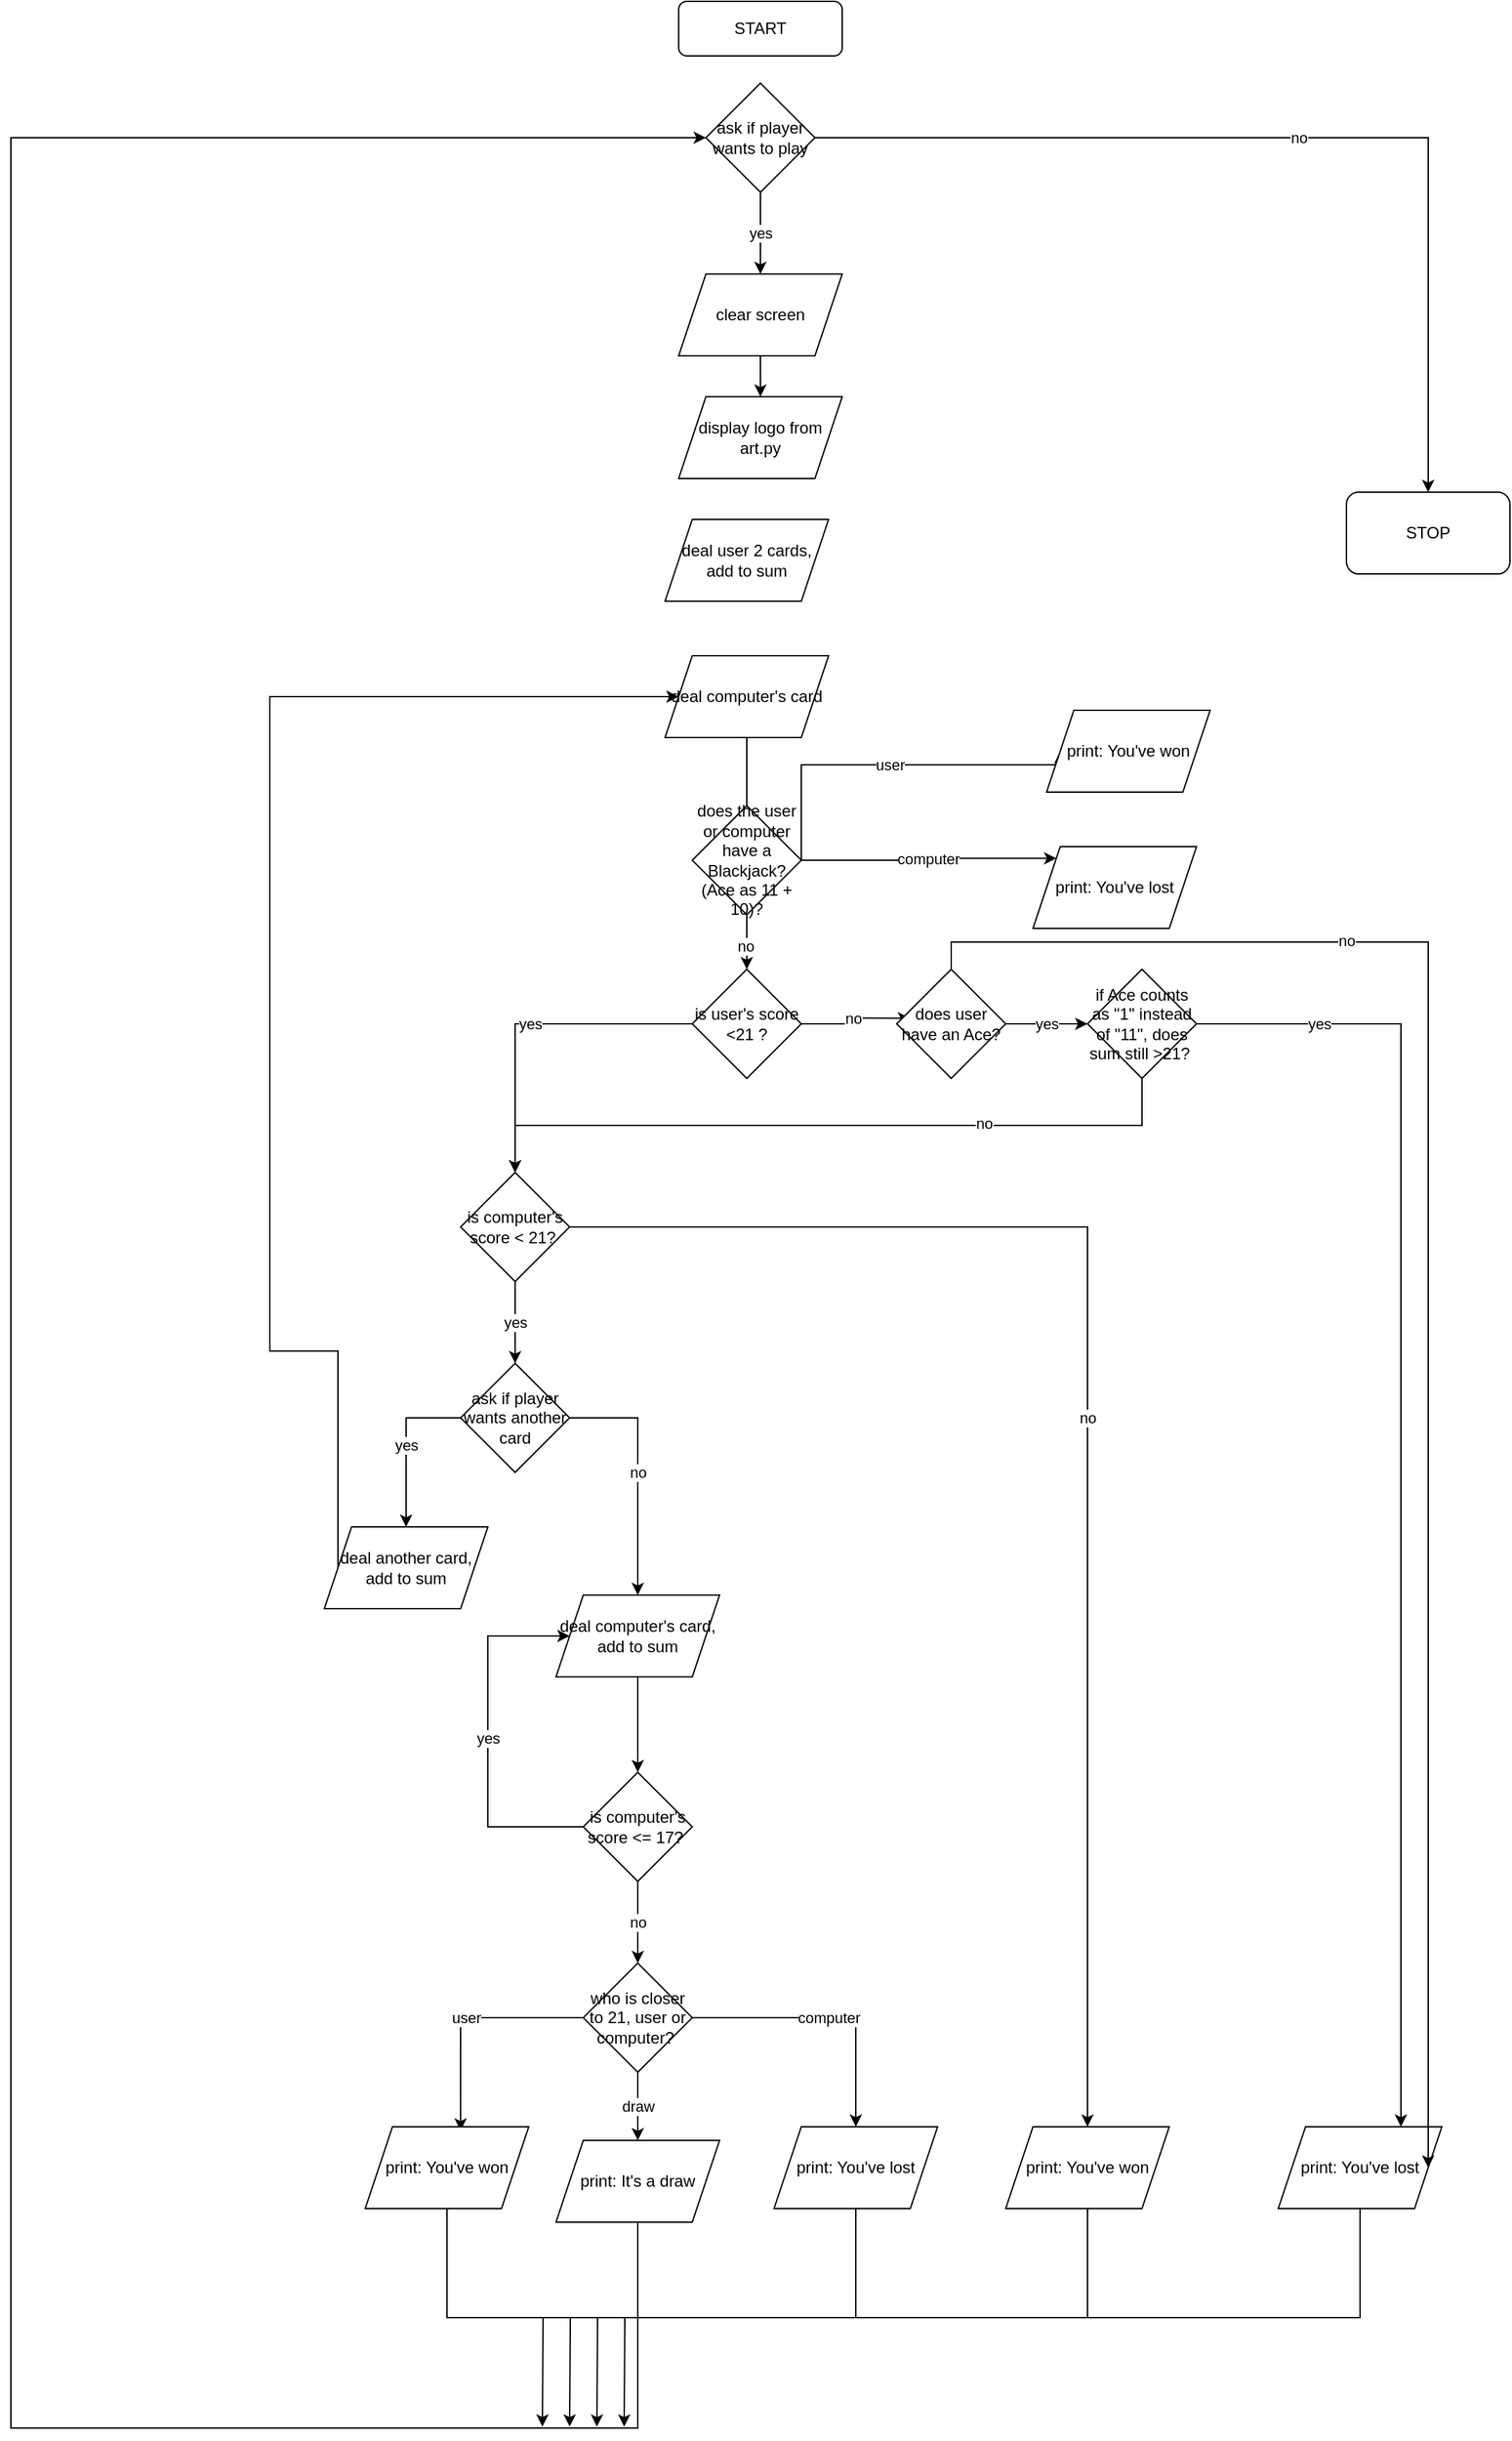 <mxfile version="20.2.7" type="github">
  <diagram id="C5RBs43oDa-KdzZeNtuy" name="Page-1">
    <mxGraphModel dx="3422" dy="1365" grid="1" gridSize="10" guides="1" tooltips="1" connect="1" arrows="1" fold="1" page="1" pageScale="1" pageWidth="827" pageHeight="1169" math="0" shadow="0">
      <root>
        <mxCell id="WIyWlLk6GJQsqaUBKTNV-0" />
        <mxCell id="WIyWlLk6GJQsqaUBKTNV-1" parent="WIyWlLk6GJQsqaUBKTNV-0" />
        <mxCell id="WIyWlLk6GJQsqaUBKTNV-3" value="START" style="rounded=1;whiteSpace=wrap;html=1;fontSize=12;glass=0;strokeWidth=1;shadow=0;" parent="WIyWlLk6GJQsqaUBKTNV-1" vertex="1">
          <mxGeometry x="160" y="20" width="120" height="40" as="geometry" />
        </mxCell>
        <mxCell id="Bh-nWVLwaKQK6NmqN_dG-0" value="display logo from art.py" style="shape=parallelogram;perimeter=parallelogramPerimeter;whiteSpace=wrap;html=1;fixedSize=1;" vertex="1" parent="WIyWlLk6GJQsqaUBKTNV-1">
          <mxGeometry x="160" y="310" width="120" height="60" as="geometry" />
        </mxCell>
        <mxCell id="Bh-nWVLwaKQK6NmqN_dG-5" value="no" style="edgeStyle=orthogonalEdgeStyle;rounded=0;orthogonalLoop=1;jettySize=auto;html=1;exitX=1;exitY=0.5;exitDx=0;exitDy=0;entryX=0.5;entryY=0;entryDx=0;entryDy=0;" edge="1" parent="WIyWlLk6GJQsqaUBKTNV-1" source="Bh-nWVLwaKQK6NmqN_dG-3" target="Bh-nWVLwaKQK6NmqN_dG-4">
          <mxGeometry relative="1" as="geometry" />
        </mxCell>
        <mxCell id="Bh-nWVLwaKQK6NmqN_dG-7" value="yes" style="edgeStyle=orthogonalEdgeStyle;rounded=0;orthogonalLoop=1;jettySize=auto;html=1;exitX=0.5;exitY=1;exitDx=0;exitDy=0;entryX=0.5;entryY=0;entryDx=0;entryDy=0;" edge="1" parent="WIyWlLk6GJQsqaUBKTNV-1" source="Bh-nWVLwaKQK6NmqN_dG-3" target="Bh-nWVLwaKQK6NmqN_dG-53">
          <mxGeometry relative="1" as="geometry">
            <mxPoint x="220" y="210" as="targetPoint" />
          </mxGeometry>
        </mxCell>
        <mxCell id="Bh-nWVLwaKQK6NmqN_dG-3" value="ask if player wants to play" style="rhombus;whiteSpace=wrap;html=1;" vertex="1" parent="WIyWlLk6GJQsqaUBKTNV-1">
          <mxGeometry x="180" y="80" width="80" height="80" as="geometry" />
        </mxCell>
        <mxCell id="Bh-nWVLwaKQK6NmqN_dG-4" value="STOP" style="rounded=1;whiteSpace=wrap;html=1;" vertex="1" parent="WIyWlLk6GJQsqaUBKTNV-1">
          <mxGeometry x="650" y="380" width="120" height="60" as="geometry" />
        </mxCell>
        <mxCell id="Bh-nWVLwaKQK6NmqN_dG-8" value="deal user 2 cards, add to sum" style="shape=parallelogram;perimeter=parallelogramPerimeter;whiteSpace=wrap;html=1;fixedSize=1;" vertex="1" parent="WIyWlLk6GJQsqaUBKTNV-1">
          <mxGeometry x="150" y="400" width="120" height="60" as="geometry" />
        </mxCell>
        <mxCell id="Bh-nWVLwaKQK6NmqN_dG-60" style="edgeStyle=orthogonalEdgeStyle;rounded=0;orthogonalLoop=1;jettySize=auto;html=1;exitX=0.5;exitY=1;exitDx=0;exitDy=0;entryX=0.5;entryY=0;entryDx=0;entryDy=0;startArrow=none;" edge="1" parent="WIyWlLk6GJQsqaUBKTNV-1" source="Bh-nWVLwaKQK6NmqN_dG-65" target="Bh-nWVLwaKQK6NmqN_dG-14">
          <mxGeometry relative="1" as="geometry" />
        </mxCell>
        <mxCell id="Bh-nWVLwaKQK6NmqN_dG-73" value="no" style="edgeLabel;html=1;align=center;verticalAlign=middle;resizable=0;points=[];" vertex="1" connectable="0" parent="Bh-nWVLwaKQK6NmqN_dG-60">
          <mxGeometry x="0.136" y="-1" relative="1" as="geometry">
            <mxPoint as="offset" />
          </mxGeometry>
        </mxCell>
        <mxCell id="Bh-nWVLwaKQK6NmqN_dG-9" value="deal computer&#39;s card" style="shape=parallelogram;perimeter=parallelogramPerimeter;whiteSpace=wrap;html=1;fixedSize=1;" vertex="1" parent="WIyWlLk6GJQsqaUBKTNV-1">
          <mxGeometry x="150" y="500" width="120" height="60" as="geometry" />
        </mxCell>
        <mxCell id="Bh-nWVLwaKQK6NmqN_dG-19" value="yes" style="edgeStyle=orthogonalEdgeStyle;rounded=0;orthogonalLoop=1;jettySize=auto;html=1;exitX=0;exitY=0.5;exitDx=0;exitDy=0;entryX=0.5;entryY=0;entryDx=0;entryDy=0;" edge="1" parent="WIyWlLk6GJQsqaUBKTNV-1" source="Bh-nWVLwaKQK6NmqN_dG-10" target="Bh-nWVLwaKQK6NmqN_dG-11">
          <mxGeometry relative="1" as="geometry" />
        </mxCell>
        <mxCell id="Bh-nWVLwaKQK6NmqN_dG-38" value="no" style="edgeStyle=orthogonalEdgeStyle;rounded=0;orthogonalLoop=1;jettySize=auto;html=1;exitX=1;exitY=0.5;exitDx=0;exitDy=0;entryX=0.5;entryY=0;entryDx=0;entryDy=0;" edge="1" parent="WIyWlLk6GJQsqaUBKTNV-1" source="Bh-nWVLwaKQK6NmqN_dG-10" target="Bh-nWVLwaKQK6NmqN_dG-37">
          <mxGeometry relative="1" as="geometry" />
        </mxCell>
        <mxCell id="Bh-nWVLwaKQK6NmqN_dG-10" value="ask if player wants another card" style="rhombus;whiteSpace=wrap;html=1;" vertex="1" parent="WIyWlLk6GJQsqaUBKTNV-1">
          <mxGeometry y="1019" width="80" height="80" as="geometry" />
        </mxCell>
        <mxCell id="Bh-nWVLwaKQK6NmqN_dG-32" style="edgeStyle=orthogonalEdgeStyle;rounded=0;orthogonalLoop=1;jettySize=auto;html=1;exitX=0;exitY=0.5;exitDx=0;exitDy=0;entryX=0;entryY=0.5;entryDx=0;entryDy=0;" edge="1" parent="WIyWlLk6GJQsqaUBKTNV-1" source="Bh-nWVLwaKQK6NmqN_dG-11" target="Bh-nWVLwaKQK6NmqN_dG-9">
          <mxGeometry relative="1" as="geometry">
            <mxPoint x="-130" y="580" as="targetPoint" />
            <Array as="points">
              <mxPoint x="-140" y="1010" />
              <mxPoint x="-140" y="530" />
            </Array>
          </mxGeometry>
        </mxCell>
        <mxCell id="Bh-nWVLwaKQK6NmqN_dG-11" value="deal another card, add to sum" style="shape=parallelogram;perimeter=parallelogramPerimeter;whiteSpace=wrap;html=1;fixedSize=1;" vertex="1" parent="WIyWlLk6GJQsqaUBKTNV-1">
          <mxGeometry x="-100" y="1139" width="120" height="60" as="geometry" />
        </mxCell>
        <mxCell id="Bh-nWVLwaKQK6NmqN_dG-15" value="yes" style="edgeStyle=orthogonalEdgeStyle;rounded=0;orthogonalLoop=1;jettySize=auto;html=1;exitX=0;exitY=0.5;exitDx=0;exitDy=0;entryX=0.5;entryY=0;entryDx=0;entryDy=0;" edge="1" parent="WIyWlLk6GJQsqaUBKTNV-1" source="Bh-nWVLwaKQK6NmqN_dG-14" target="Bh-nWVLwaKQK6NmqN_dG-26">
          <mxGeometry relative="1" as="geometry" />
        </mxCell>
        <mxCell id="Bh-nWVLwaKQK6NmqN_dG-78" value="no" style="edgeStyle=orthogonalEdgeStyle;rounded=0;orthogonalLoop=1;jettySize=auto;html=1;exitX=1;exitY=0.5;exitDx=0;exitDy=0;entryX=0.123;entryY=0.448;entryDx=0;entryDy=0;entryPerimeter=0;" edge="1" parent="WIyWlLk6GJQsqaUBKTNV-1" source="Bh-nWVLwaKQK6NmqN_dG-14" target="Bh-nWVLwaKQK6NmqN_dG-77">
          <mxGeometry relative="1" as="geometry" />
        </mxCell>
        <mxCell id="Bh-nWVLwaKQK6NmqN_dG-14" value="is user&#39;s score &amp;lt;21 ?" style="rhombus;whiteSpace=wrap;html=1;" vertex="1" parent="WIyWlLk6GJQsqaUBKTNV-1">
          <mxGeometry x="170" y="730" width="80" height="80" as="geometry" />
        </mxCell>
        <mxCell id="Bh-nWVLwaKQK6NmqN_dG-64" style="edgeStyle=orthogonalEdgeStyle;rounded=0;orthogonalLoop=1;jettySize=auto;html=1;exitX=0.5;exitY=1;exitDx=0;exitDy=0;" edge="1" parent="WIyWlLk6GJQsqaUBKTNV-1" source="Bh-nWVLwaKQK6NmqN_dG-17">
          <mxGeometry relative="1" as="geometry">
            <mxPoint x="60" y="1799" as="targetPoint" />
          </mxGeometry>
        </mxCell>
        <mxCell id="Bh-nWVLwaKQK6NmqN_dG-17" value="print: You&#39;ve lost" style="shape=parallelogram;perimeter=parallelogramPerimeter;whiteSpace=wrap;html=1;fixedSize=1;" vertex="1" parent="WIyWlLk6GJQsqaUBKTNV-1">
          <mxGeometry x="600" y="1579" width="120" height="60" as="geometry" />
        </mxCell>
        <mxCell id="Bh-nWVLwaKQK6NmqN_dG-27" value="yes" style="edgeStyle=orthogonalEdgeStyle;rounded=0;orthogonalLoop=1;jettySize=auto;html=1;exitX=0.5;exitY=1;exitDx=0;exitDy=0;entryX=0.5;entryY=0;entryDx=0;entryDy=0;" edge="1" parent="WIyWlLk6GJQsqaUBKTNV-1" source="Bh-nWVLwaKQK6NmqN_dG-26" target="Bh-nWVLwaKQK6NmqN_dG-10">
          <mxGeometry relative="1" as="geometry" />
        </mxCell>
        <mxCell id="Bh-nWVLwaKQK6NmqN_dG-29" value="no" style="edgeStyle=orthogonalEdgeStyle;rounded=0;orthogonalLoop=1;jettySize=auto;html=1;exitX=1;exitY=0.5;exitDx=0;exitDy=0;" edge="1" parent="WIyWlLk6GJQsqaUBKTNV-1" source="Bh-nWVLwaKQK6NmqN_dG-26" target="Bh-nWVLwaKQK6NmqN_dG-28">
          <mxGeometry relative="1" as="geometry" />
        </mxCell>
        <mxCell id="Bh-nWVLwaKQK6NmqN_dG-26" value="is computer&#39;s score &amp;lt; 21?&amp;nbsp;" style="rhombus;whiteSpace=wrap;html=1;" vertex="1" parent="WIyWlLk6GJQsqaUBKTNV-1">
          <mxGeometry y="879" width="80" height="80" as="geometry" />
        </mxCell>
        <mxCell id="Bh-nWVLwaKQK6NmqN_dG-63" style="edgeStyle=orthogonalEdgeStyle;rounded=0;orthogonalLoop=1;jettySize=auto;html=1;exitX=0.5;exitY=1;exitDx=0;exitDy=0;" edge="1" parent="WIyWlLk6GJQsqaUBKTNV-1" source="Bh-nWVLwaKQK6NmqN_dG-28">
          <mxGeometry relative="1" as="geometry">
            <mxPoint x="80" y="1799" as="targetPoint" />
          </mxGeometry>
        </mxCell>
        <mxCell id="Bh-nWVLwaKQK6NmqN_dG-28" value="print: You&#39;ve won" style="shape=parallelogram;perimeter=parallelogramPerimeter;whiteSpace=wrap;html=1;fixedSize=1;" vertex="1" parent="WIyWlLk6GJQsqaUBKTNV-1">
          <mxGeometry x="400" y="1579" width="120" height="60" as="geometry" />
        </mxCell>
        <mxCell id="Bh-nWVLwaKQK6NmqN_dG-41" style="edgeStyle=orthogonalEdgeStyle;rounded=0;orthogonalLoop=1;jettySize=auto;html=1;exitX=0.5;exitY=1;exitDx=0;exitDy=0;entryX=0.5;entryY=0;entryDx=0;entryDy=0;" edge="1" parent="WIyWlLk6GJQsqaUBKTNV-1" source="Bh-nWVLwaKQK6NmqN_dG-37" target="Bh-nWVLwaKQK6NmqN_dG-39">
          <mxGeometry relative="1" as="geometry" />
        </mxCell>
        <mxCell id="Bh-nWVLwaKQK6NmqN_dG-37" value="deal computer&#39;s card, add to sum" style="shape=parallelogram;perimeter=parallelogramPerimeter;whiteSpace=wrap;html=1;fixedSize=1;" vertex="1" parent="WIyWlLk6GJQsqaUBKTNV-1">
          <mxGeometry x="70" y="1189" width="120" height="60" as="geometry" />
        </mxCell>
        <mxCell id="Bh-nWVLwaKQK6NmqN_dG-42" value="yes" style="edgeStyle=orthogonalEdgeStyle;rounded=0;orthogonalLoop=1;jettySize=auto;html=1;exitX=0;exitY=0.5;exitDx=0;exitDy=0;entryX=0;entryY=0.5;entryDx=0;entryDy=0;" edge="1" parent="WIyWlLk6GJQsqaUBKTNV-1" source="Bh-nWVLwaKQK6NmqN_dG-39" target="Bh-nWVLwaKQK6NmqN_dG-37">
          <mxGeometry relative="1" as="geometry">
            <Array as="points">
              <mxPoint x="20" y="1359" />
              <mxPoint x="20" y="1219" />
            </Array>
          </mxGeometry>
        </mxCell>
        <mxCell id="Bh-nWVLwaKQK6NmqN_dG-45" value="no" style="edgeStyle=orthogonalEdgeStyle;rounded=0;orthogonalLoop=1;jettySize=auto;html=1;exitX=0.5;exitY=1;exitDx=0;exitDy=0;entryX=0.5;entryY=0;entryDx=0;entryDy=0;" edge="1" parent="WIyWlLk6GJQsqaUBKTNV-1" source="Bh-nWVLwaKQK6NmqN_dG-39" target="Bh-nWVLwaKQK6NmqN_dG-46">
          <mxGeometry relative="1" as="geometry">
            <mxPoint x="130" y="1489" as="targetPoint" />
          </mxGeometry>
        </mxCell>
        <mxCell id="Bh-nWVLwaKQK6NmqN_dG-39" value="is computer&#39;s score &amp;lt;= 17?&amp;nbsp;" style="rhombus;whiteSpace=wrap;html=1;" vertex="1" parent="WIyWlLk6GJQsqaUBKTNV-1">
          <mxGeometry x="90" y="1319" width="80" height="80" as="geometry" />
        </mxCell>
        <mxCell id="Bh-nWVLwaKQK6NmqN_dG-50" value="user" style="edgeStyle=orthogonalEdgeStyle;rounded=0;orthogonalLoop=1;jettySize=auto;html=1;exitX=0;exitY=0.5;exitDx=0;exitDy=0;entryX=0.583;entryY=0.047;entryDx=0;entryDy=0;entryPerimeter=0;" edge="1" parent="WIyWlLk6GJQsqaUBKTNV-1" source="Bh-nWVLwaKQK6NmqN_dG-46" target="Bh-nWVLwaKQK6NmqN_dG-47">
          <mxGeometry relative="1" as="geometry" />
        </mxCell>
        <mxCell id="Bh-nWVLwaKQK6NmqN_dG-51" value="draw" style="edgeStyle=orthogonalEdgeStyle;rounded=0;orthogonalLoop=1;jettySize=auto;html=1;exitX=0.5;exitY=1;exitDx=0;exitDy=0;entryX=0.5;entryY=0;entryDx=0;entryDy=0;" edge="1" parent="WIyWlLk6GJQsqaUBKTNV-1" source="Bh-nWVLwaKQK6NmqN_dG-46" target="Bh-nWVLwaKQK6NmqN_dG-49">
          <mxGeometry relative="1" as="geometry" />
        </mxCell>
        <mxCell id="Bh-nWVLwaKQK6NmqN_dG-52" value="computer" style="edgeStyle=orthogonalEdgeStyle;rounded=0;orthogonalLoop=1;jettySize=auto;html=1;exitX=1;exitY=0.5;exitDx=0;exitDy=0;entryX=0.5;entryY=0;entryDx=0;entryDy=0;" edge="1" parent="WIyWlLk6GJQsqaUBKTNV-1" source="Bh-nWVLwaKQK6NmqN_dG-46" target="Bh-nWVLwaKQK6NmqN_dG-48">
          <mxGeometry relative="1" as="geometry" />
        </mxCell>
        <mxCell id="Bh-nWVLwaKQK6NmqN_dG-46" value="who is closer to 21, user or computer?&amp;nbsp;" style="rhombus;whiteSpace=wrap;html=1;" vertex="1" parent="WIyWlLk6GJQsqaUBKTNV-1">
          <mxGeometry x="90" y="1459" width="80" height="80" as="geometry" />
        </mxCell>
        <mxCell id="Bh-nWVLwaKQK6NmqN_dG-58" style="edgeStyle=orthogonalEdgeStyle;rounded=0;orthogonalLoop=1;jettySize=auto;html=1;exitX=0.5;exitY=1;exitDx=0;exitDy=0;" edge="1" parent="WIyWlLk6GJQsqaUBKTNV-1" source="Bh-nWVLwaKQK6NmqN_dG-47">
          <mxGeometry relative="1" as="geometry">
            <mxPoint x="120" y="1799" as="targetPoint" />
          </mxGeometry>
        </mxCell>
        <mxCell id="Bh-nWVLwaKQK6NmqN_dG-47" value="print: You&#39;ve won" style="shape=parallelogram;perimeter=parallelogramPerimeter;whiteSpace=wrap;html=1;fixedSize=1;" vertex="1" parent="WIyWlLk6GJQsqaUBKTNV-1">
          <mxGeometry x="-70" y="1579" width="120" height="60" as="geometry" />
        </mxCell>
        <mxCell id="Bh-nWVLwaKQK6NmqN_dG-59" style="edgeStyle=orthogonalEdgeStyle;rounded=0;orthogonalLoop=1;jettySize=auto;html=1;exitX=0.5;exitY=1;exitDx=0;exitDy=0;" edge="1" parent="WIyWlLk6GJQsqaUBKTNV-1" source="Bh-nWVLwaKQK6NmqN_dG-48">
          <mxGeometry relative="1" as="geometry">
            <mxPoint x="100" y="1799" as="targetPoint" />
          </mxGeometry>
        </mxCell>
        <mxCell id="Bh-nWVLwaKQK6NmqN_dG-48" value="print: You&#39;ve lost" style="shape=parallelogram;perimeter=parallelogramPerimeter;whiteSpace=wrap;html=1;fixedSize=1;" vertex="1" parent="WIyWlLk6GJQsqaUBKTNV-1">
          <mxGeometry x="230" y="1579" width="120" height="60" as="geometry" />
        </mxCell>
        <mxCell id="Bh-nWVLwaKQK6NmqN_dG-56" style="edgeStyle=orthogonalEdgeStyle;rounded=0;orthogonalLoop=1;jettySize=auto;html=1;exitX=0.5;exitY=1;exitDx=0;exitDy=0;entryX=0;entryY=0.5;entryDx=0;entryDy=0;" edge="1" parent="WIyWlLk6GJQsqaUBKTNV-1" source="Bh-nWVLwaKQK6NmqN_dG-49" target="Bh-nWVLwaKQK6NmqN_dG-3">
          <mxGeometry relative="1" as="geometry">
            <mxPoint x="-290" y="1310" as="targetPoint" />
            <Array as="points">
              <mxPoint x="130" y="1800" />
              <mxPoint x="-330" y="1800" />
              <mxPoint x="-330" y="120" />
            </Array>
          </mxGeometry>
        </mxCell>
        <mxCell id="Bh-nWVLwaKQK6NmqN_dG-49" value="print: It&#39;s a draw" style="shape=parallelogram;perimeter=parallelogramPerimeter;whiteSpace=wrap;html=1;fixedSize=1;" vertex="1" parent="WIyWlLk6GJQsqaUBKTNV-1">
          <mxGeometry x="70" y="1589" width="120" height="60" as="geometry" />
        </mxCell>
        <mxCell id="Bh-nWVLwaKQK6NmqN_dG-54" style="edgeStyle=orthogonalEdgeStyle;rounded=0;orthogonalLoop=1;jettySize=auto;html=1;exitX=0.5;exitY=1;exitDx=0;exitDy=0;entryX=0.5;entryY=0;entryDx=0;entryDy=0;" edge="1" parent="WIyWlLk6GJQsqaUBKTNV-1" source="Bh-nWVLwaKQK6NmqN_dG-53" target="Bh-nWVLwaKQK6NmqN_dG-0">
          <mxGeometry relative="1" as="geometry" />
        </mxCell>
        <mxCell id="Bh-nWVLwaKQK6NmqN_dG-53" value="clear screen" style="shape=parallelogram;perimeter=parallelogramPerimeter;whiteSpace=wrap;html=1;fixedSize=1;" vertex="1" parent="WIyWlLk6GJQsqaUBKTNV-1">
          <mxGeometry x="160" y="220" width="120" height="60" as="geometry" />
        </mxCell>
        <mxCell id="Bh-nWVLwaKQK6NmqN_dG-71" value="user" style="edgeStyle=orthogonalEdgeStyle;rounded=0;orthogonalLoop=1;jettySize=auto;html=1;exitX=1;exitY=0.5;exitDx=0;exitDy=0;entryX=0;entryY=0.5;entryDx=0;entryDy=0;" edge="1" parent="WIyWlLk6GJQsqaUBKTNV-1" source="Bh-nWVLwaKQK6NmqN_dG-65" target="Bh-nWVLwaKQK6NmqN_dG-70">
          <mxGeometry relative="1" as="geometry">
            <mxPoint x="320" y="649.667" as="targetPoint" />
            <Array as="points">
              <mxPoint x="250" y="580" />
              <mxPoint x="440" y="580" />
            </Array>
          </mxGeometry>
        </mxCell>
        <mxCell id="Bh-nWVLwaKQK6NmqN_dG-75" value="computer" style="edgeStyle=orthogonalEdgeStyle;rounded=0;orthogonalLoop=1;jettySize=auto;html=1;exitX=1;exitY=0.5;exitDx=0;exitDy=0;entryX=0;entryY=0;entryDx=0;entryDy=0;" edge="1" parent="WIyWlLk6GJQsqaUBKTNV-1" source="Bh-nWVLwaKQK6NmqN_dG-65" target="Bh-nWVLwaKQK6NmqN_dG-74">
          <mxGeometry relative="1" as="geometry" />
        </mxCell>
        <mxCell id="Bh-nWVLwaKQK6NmqN_dG-65" value="does the user or computer have a Blackjack? (Ace as 11 + 10)?" style="rhombus;whiteSpace=wrap;html=1;" vertex="1" parent="WIyWlLk6GJQsqaUBKTNV-1">
          <mxGeometry x="170" y="610" width="80" height="80" as="geometry" />
        </mxCell>
        <mxCell id="Bh-nWVLwaKQK6NmqN_dG-66" value="" style="edgeStyle=orthogonalEdgeStyle;rounded=0;orthogonalLoop=1;jettySize=auto;html=1;exitX=0.5;exitY=1;exitDx=0;exitDy=0;entryX=0.5;entryY=0;entryDx=0;entryDy=0;endArrow=none;" edge="1" parent="WIyWlLk6GJQsqaUBKTNV-1" source="Bh-nWVLwaKQK6NmqN_dG-9" target="Bh-nWVLwaKQK6NmqN_dG-65">
          <mxGeometry relative="1" as="geometry">
            <mxPoint x="210" y="560" as="sourcePoint" />
            <mxPoint x="210" y="809" as="targetPoint" />
          </mxGeometry>
        </mxCell>
        <mxCell id="Bh-nWVLwaKQK6NmqN_dG-70" value="print: You&#39;ve won" style="shape=parallelogram;perimeter=parallelogramPerimeter;whiteSpace=wrap;html=1;fixedSize=1;" vertex="1" parent="WIyWlLk6GJQsqaUBKTNV-1">
          <mxGeometry x="430" y="540" width="120" height="60" as="geometry" />
        </mxCell>
        <mxCell id="Bh-nWVLwaKQK6NmqN_dG-74" value="print: You&#39;ve lost" style="shape=parallelogram;perimeter=parallelogramPerimeter;whiteSpace=wrap;html=1;fixedSize=1;" vertex="1" parent="WIyWlLk6GJQsqaUBKTNV-1">
          <mxGeometry x="420" y="640" width="120" height="60" as="geometry" />
        </mxCell>
        <mxCell id="Bh-nWVLwaKQK6NmqN_dG-81" value="yes" style="edgeStyle=orthogonalEdgeStyle;rounded=0;orthogonalLoop=1;jettySize=auto;html=1;exitX=1;exitY=0.5;exitDx=0;exitDy=0;entryX=0;entryY=0.5;entryDx=0;entryDy=0;" edge="1" parent="WIyWlLk6GJQsqaUBKTNV-1" source="Bh-nWVLwaKQK6NmqN_dG-77" target="Bh-nWVLwaKQK6NmqN_dG-80">
          <mxGeometry relative="1" as="geometry" />
        </mxCell>
        <mxCell id="Bh-nWVLwaKQK6NmqN_dG-83" style="edgeStyle=orthogonalEdgeStyle;rounded=0;orthogonalLoop=1;jettySize=auto;html=1;exitX=0.5;exitY=0;exitDx=0;exitDy=0;entryX=1;entryY=0.5;entryDx=0;entryDy=0;" edge="1" parent="WIyWlLk6GJQsqaUBKTNV-1" source="Bh-nWVLwaKQK6NmqN_dG-77" target="Bh-nWVLwaKQK6NmqN_dG-17">
          <mxGeometry relative="1" as="geometry" />
        </mxCell>
        <mxCell id="Bh-nWVLwaKQK6NmqN_dG-84" value="no" style="edgeLabel;html=1;align=center;verticalAlign=middle;resizable=0;points=[];" vertex="1" connectable="0" parent="Bh-nWVLwaKQK6NmqN_dG-83">
          <mxGeometry x="-0.513" y="1" relative="1" as="geometry">
            <mxPoint x="1" as="offset" />
          </mxGeometry>
        </mxCell>
        <mxCell id="Bh-nWVLwaKQK6NmqN_dG-77" value="does user have an Ace?" style="rhombus;whiteSpace=wrap;html=1;" vertex="1" parent="WIyWlLk6GJQsqaUBKTNV-1">
          <mxGeometry x="320" y="730" width="80" height="80" as="geometry" />
        </mxCell>
        <mxCell id="Bh-nWVLwaKQK6NmqN_dG-82" value="yes" style="edgeStyle=orthogonalEdgeStyle;rounded=0;orthogonalLoop=1;jettySize=auto;html=1;exitX=1;exitY=0.5;exitDx=0;exitDy=0;entryX=0.75;entryY=0;entryDx=0;entryDy=0;" edge="1" parent="WIyWlLk6GJQsqaUBKTNV-1" source="Bh-nWVLwaKQK6NmqN_dG-80" target="Bh-nWVLwaKQK6NmqN_dG-17">
          <mxGeometry x="-0.812" relative="1" as="geometry">
            <mxPoint x="650.0" y="769.765" as="targetPoint" />
            <mxPoint as="offset" />
          </mxGeometry>
        </mxCell>
        <mxCell id="Bh-nWVLwaKQK6NmqN_dG-85" style="edgeStyle=orthogonalEdgeStyle;rounded=0;orthogonalLoop=1;jettySize=auto;html=1;exitX=0.5;exitY=1;exitDx=0;exitDy=0;entryX=0.5;entryY=0;entryDx=0;entryDy=0;" edge="1" parent="WIyWlLk6GJQsqaUBKTNV-1" source="Bh-nWVLwaKQK6NmqN_dG-80" target="Bh-nWVLwaKQK6NmqN_dG-26">
          <mxGeometry relative="1" as="geometry" />
        </mxCell>
        <mxCell id="Bh-nWVLwaKQK6NmqN_dG-86" value="no" style="edgeLabel;html=1;align=center;verticalAlign=middle;resizable=0;points=[];" vertex="1" connectable="0" parent="Bh-nWVLwaKQK6NmqN_dG-85">
          <mxGeometry x="-0.425" y="-2" relative="1" as="geometry">
            <mxPoint x="1" as="offset" />
          </mxGeometry>
        </mxCell>
        <mxCell id="Bh-nWVLwaKQK6NmqN_dG-80" value="if Ace counts as &quot;1&quot; instead of &quot;11&quot;, does sum still &amp;gt;21?&amp;nbsp;" style="rhombus;whiteSpace=wrap;html=1;" vertex="1" parent="WIyWlLk6GJQsqaUBKTNV-1">
          <mxGeometry x="460" y="730" width="80" height="80" as="geometry" />
        </mxCell>
      </root>
    </mxGraphModel>
  </diagram>
</mxfile>
